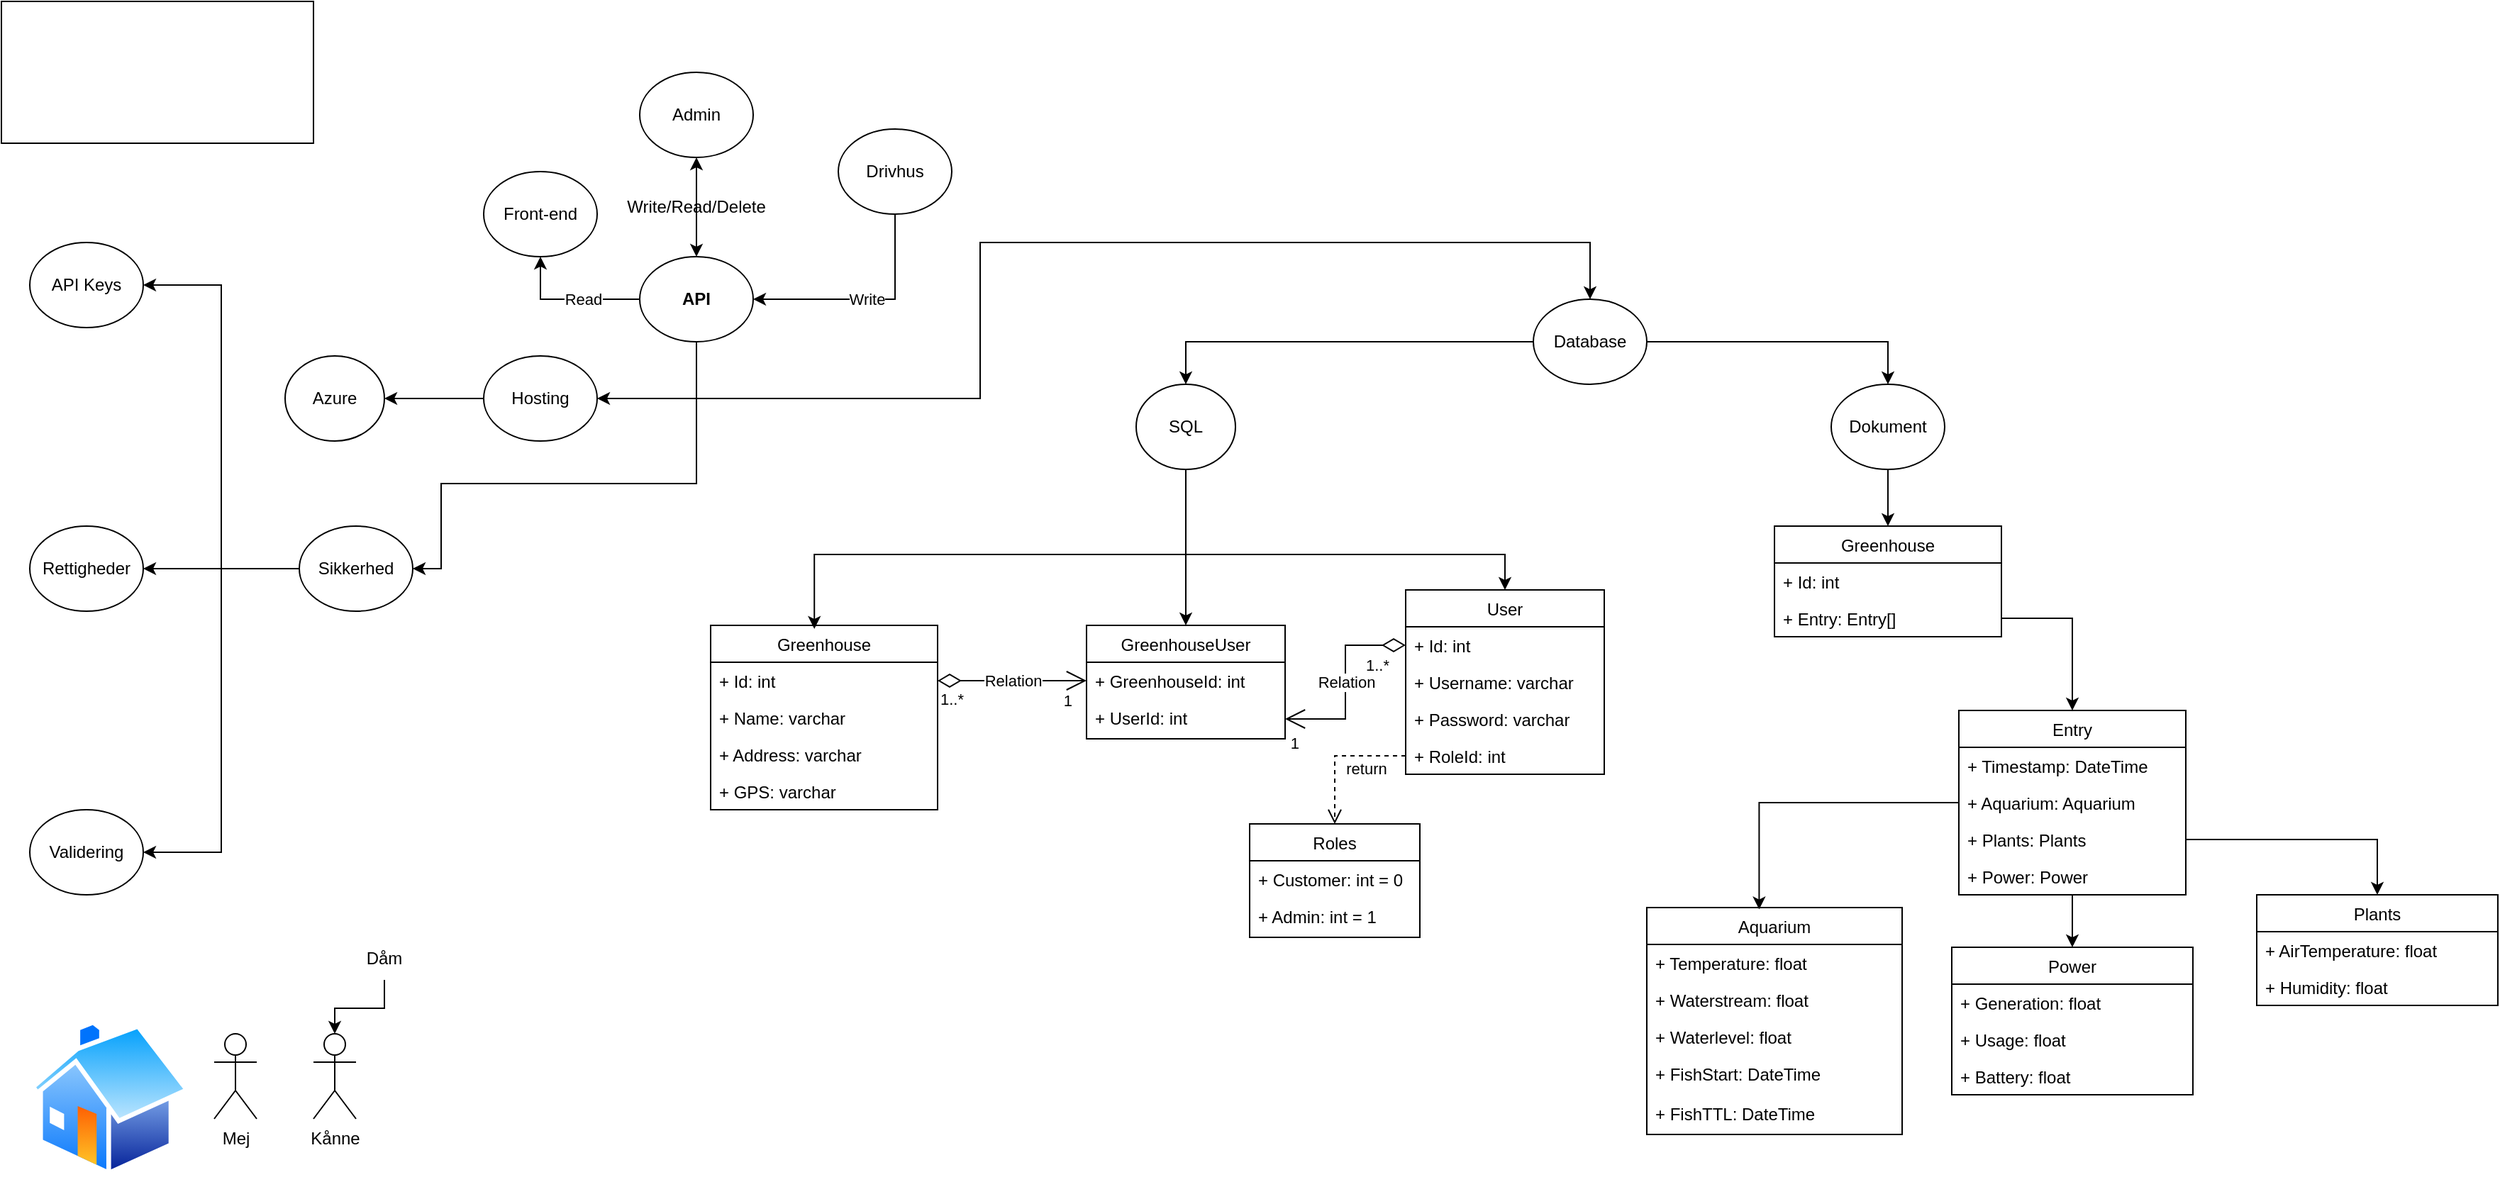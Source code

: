 <mxfile version="15.4.0" type="device"><diagram id="epY7bqN65Y1P_rMkYj0h" name="Page-1"><mxGraphModel dx="2241" dy="932" grid="1" gridSize="10" guides="1" tooltips="1" connect="1" arrows="1" fold="1" page="1" pageScale="1" pageWidth="850" pageHeight="1100" math="0" shadow="0"><root><mxCell id="0"/><mxCell id="1" parent="0"/><mxCell id="KgSbf7Ga39Wjpm6XqiYE-13" style="edgeStyle=orthogonalEdgeStyle;rounded=0;orthogonalLoop=1;jettySize=auto;html=1;exitX=0.5;exitY=1;exitDx=0;exitDy=0;entryX=1;entryY=0.5;entryDx=0;entryDy=0;" parent="1" source="KgSbf7Ga39Wjpm6XqiYE-1" target="KgSbf7Ga39Wjpm6XqiYE-10" edge="1"><mxGeometry relative="1" as="geometry"/></mxCell><mxCell id="KgSbf7Ga39Wjpm6XqiYE-14" style="edgeStyle=orthogonalEdgeStyle;rounded=0;orthogonalLoop=1;jettySize=auto;html=1;exitX=0.5;exitY=1;exitDx=0;exitDy=0;entryX=1;entryY=0.5;entryDx=0;entryDy=0;" parent="1" source="KgSbf7Ga39Wjpm6XqiYE-1" target="KgSbf7Ga39Wjpm6XqiYE-11" edge="1"><mxGeometry relative="1" as="geometry"><Array as="points"><mxPoint x="310" y="380"/><mxPoint x="130" y="380"/><mxPoint x="130" y="440"/></Array></mxGeometry></mxCell><mxCell id="KgSbf7Ga39Wjpm6XqiYE-15" style="edgeStyle=orthogonalEdgeStyle;rounded=0;orthogonalLoop=1;jettySize=auto;html=1;exitX=0.5;exitY=1;exitDx=0;exitDy=0;entryX=0.5;entryY=0;entryDx=0;entryDy=0;" parent="1" source="KgSbf7Ga39Wjpm6XqiYE-1" target="KgSbf7Ga39Wjpm6XqiYE-12" edge="1"><mxGeometry relative="1" as="geometry"><Array as="points"><mxPoint x="310" y="320"/><mxPoint x="510" y="320"/><mxPoint x="510" y="210"/><mxPoint x="940" y="210"/></Array></mxGeometry></mxCell><mxCell id="KgSbf7Ga39Wjpm6XqiYE-1" value="API" style="ellipse;whiteSpace=wrap;html=1;fontStyle=1" parent="1" vertex="1"><mxGeometry x="270" y="220" width="80" height="60" as="geometry"/></mxCell><mxCell id="KgSbf7Ga39Wjpm6XqiYE-3" value="Front-end" style="ellipse;whiteSpace=wrap;html=1;" parent="1" vertex="1"><mxGeometry x="160" y="160" width="80" height="60" as="geometry"/></mxCell><mxCell id="KgSbf7Ga39Wjpm6XqiYE-4" value="Admin" style="ellipse;whiteSpace=wrap;html=1;" parent="1" vertex="1"><mxGeometry x="270" y="90" width="80" height="60" as="geometry"/></mxCell><mxCell id="KgSbf7Ga39Wjpm6XqiYE-5" value="Drivhus" style="ellipse;whiteSpace=wrap;html=1;" parent="1" vertex="1"><mxGeometry x="410" y="130" width="80" height="60" as="geometry"/></mxCell><mxCell id="KgSbf7Ga39Wjpm6XqiYE-17" style="edgeStyle=orthogonalEdgeStyle;rounded=0;orthogonalLoop=1;jettySize=auto;html=1;entryX=1;entryY=0.5;entryDx=0;entryDy=0;exitX=0;exitY=0.5;exitDx=0;exitDy=0;" parent="1" source="KgSbf7Ga39Wjpm6XqiYE-10" target="KgSbf7Ga39Wjpm6XqiYE-16" edge="1"><mxGeometry relative="1" as="geometry"/></mxCell><mxCell id="KgSbf7Ga39Wjpm6XqiYE-10" value="Hosting" style="ellipse;whiteSpace=wrap;html=1;" parent="1" vertex="1"><mxGeometry x="160" y="290" width="80" height="60" as="geometry"/></mxCell><mxCell id="KgSbf7Ga39Wjpm6XqiYE-21" style="edgeStyle=orthogonalEdgeStyle;rounded=0;orthogonalLoop=1;jettySize=auto;html=1;exitX=0;exitY=0.5;exitDx=0;exitDy=0;entryX=1;entryY=0.5;entryDx=0;entryDy=0;" parent="1" source="KgSbf7Ga39Wjpm6XqiYE-11" target="KgSbf7Ga39Wjpm6XqiYE-18" edge="1"><mxGeometry relative="1" as="geometry"/></mxCell><mxCell id="KgSbf7Ga39Wjpm6XqiYE-22" style="edgeStyle=orthogonalEdgeStyle;rounded=0;orthogonalLoop=1;jettySize=auto;html=1;entryX=1;entryY=0.5;entryDx=0;entryDy=0;exitX=0;exitY=0.5;exitDx=0;exitDy=0;" parent="1" source="KgSbf7Ga39Wjpm6XqiYE-11" target="KgSbf7Ga39Wjpm6XqiYE-20" edge="1"><mxGeometry relative="1" as="geometry"><mxPoint x="30" y="470" as="sourcePoint"/></mxGeometry></mxCell><mxCell id="KgSbf7Ga39Wjpm6XqiYE-23" style="edgeStyle=orthogonalEdgeStyle;rounded=0;orthogonalLoop=1;jettySize=auto;html=1;entryX=1;entryY=0.5;entryDx=0;entryDy=0;exitX=0;exitY=0.5;exitDx=0;exitDy=0;" parent="1" source="KgSbf7Ga39Wjpm6XqiYE-11" target="KgSbf7Ga39Wjpm6XqiYE-19" edge="1"><mxGeometry relative="1" as="geometry"><mxPoint x="30" y="470" as="sourcePoint"/></mxGeometry></mxCell><mxCell id="KgSbf7Ga39Wjpm6XqiYE-11" value="Sikkerhed" style="ellipse;whiteSpace=wrap;html=1;" parent="1" vertex="1"><mxGeometry x="30" y="410" width="80" height="60" as="geometry"/></mxCell><mxCell id="FoV6KPXUIS7N4Fe9jSzw-9" style="edgeStyle=orthogonalEdgeStyle;rounded=0;orthogonalLoop=1;jettySize=auto;html=1;entryX=0.5;entryY=0;entryDx=0;entryDy=0;" edge="1" parent="1" source="KgSbf7Ga39Wjpm6XqiYE-12" target="KgSbf7Ga39Wjpm6XqiYE-24"><mxGeometry relative="1" as="geometry"/></mxCell><mxCell id="FoV6KPXUIS7N4Fe9jSzw-10" style="edgeStyle=orthogonalEdgeStyle;rounded=0;orthogonalLoop=1;jettySize=auto;html=1;entryX=0.5;entryY=0;entryDx=0;entryDy=0;" edge="1" parent="1" source="KgSbf7Ga39Wjpm6XqiYE-12" target="FoV6KPXUIS7N4Fe9jSzw-2"><mxGeometry relative="1" as="geometry"/></mxCell><mxCell id="KgSbf7Ga39Wjpm6XqiYE-12" value="Database" style="ellipse;whiteSpace=wrap;html=1;" parent="1" vertex="1"><mxGeometry x="900" y="250" width="80" height="60" as="geometry"/></mxCell><mxCell id="KgSbf7Ga39Wjpm6XqiYE-16" value="Azure" style="ellipse;whiteSpace=wrap;html=1;" parent="1" vertex="1"><mxGeometry x="20" y="290" width="70" height="60" as="geometry"/></mxCell><mxCell id="KgSbf7Ga39Wjpm6XqiYE-18" value="API Keys" style="ellipse;whiteSpace=wrap;html=1;" parent="1" vertex="1"><mxGeometry x="-160" y="210" width="80" height="60" as="geometry"/></mxCell><mxCell id="KgSbf7Ga39Wjpm6XqiYE-19" value="Rettigheder" style="ellipse;whiteSpace=wrap;html=1;" parent="1" vertex="1"><mxGeometry x="-160" y="410" width="80" height="60" as="geometry"/></mxCell><mxCell id="KgSbf7Ga39Wjpm6XqiYE-20" value="Validering" style="ellipse;whiteSpace=wrap;html=1;" parent="1" vertex="1"><mxGeometry x="-160" y="610" width="80" height="60" as="geometry"/></mxCell><mxCell id="FoV6KPXUIS7N4Fe9jSzw-22" style="edgeStyle=orthogonalEdgeStyle;rounded=0;orthogonalLoop=1;jettySize=auto;html=1;entryX=0.5;entryY=0;entryDx=0;entryDy=0;" edge="1" parent="1" source="KgSbf7Ga39Wjpm6XqiYE-24" target="KgSbf7Ga39Wjpm6XqiYE-46"><mxGeometry relative="1" as="geometry"><Array as="points"><mxPoint x="655" y="430"/><mxPoint x="880" y="430"/></Array></mxGeometry></mxCell><mxCell id="KgSbf7Ga39Wjpm6XqiYE-24" value="SQL" style="ellipse;whiteSpace=wrap;html=1;" parent="1" vertex="1"><mxGeometry x="620" y="310" width="70" height="60" as="geometry"/></mxCell><mxCell id="KgSbf7Ga39Wjpm6XqiYE-54" style="edgeStyle=orthogonalEdgeStyle;rounded=0;orthogonalLoop=1;jettySize=auto;html=1;entryX=0.457;entryY=0.019;entryDx=0;entryDy=0;entryPerimeter=0;exitX=0.5;exitY=1;exitDx=0;exitDy=0;" parent="1" source="KgSbf7Ga39Wjpm6XqiYE-24" target="KgSbf7Ga39Wjpm6XqiYE-50" edge="1"><mxGeometry relative="1" as="geometry"><mxPoint x="630" y="430" as="sourcePoint"/><Array as="points"><mxPoint x="655" y="430"/><mxPoint x="393" y="430"/></Array></mxGeometry></mxCell><mxCell id="KgSbf7Ga39Wjpm6XqiYE-55" style="edgeStyle=orthogonalEdgeStyle;rounded=0;orthogonalLoop=1;jettySize=auto;html=1;entryX=0.5;entryY=0;entryDx=0;entryDy=0;exitX=0.5;exitY=1;exitDx=0;exitDy=0;" parent="1" source="KgSbf7Ga39Wjpm6XqiYE-24" target="KgSbf7Ga39Wjpm6XqiYE-42" edge="1"><mxGeometry relative="1" as="geometry"><mxPoint x="660" y="450" as="sourcePoint"/></mxGeometry></mxCell><mxCell id="KgSbf7Ga39Wjpm6XqiYE-42" value="GreenhouseUser" style="swimlane;fontStyle=0;childLayout=stackLayout;horizontal=1;startSize=26;fillColor=none;horizontalStack=0;resizeParent=1;resizeParentMax=0;resizeLast=0;collapsible=1;marginBottom=0;" parent="1" vertex="1"><mxGeometry x="585" y="480" width="140" height="80" as="geometry"/></mxCell><mxCell id="KgSbf7Ga39Wjpm6XqiYE-43" value="+ GreenhouseId: int" style="text;strokeColor=none;fillColor=none;align=left;verticalAlign=top;spacingLeft=4;spacingRight=4;overflow=hidden;rotatable=0;points=[[0,0.5],[1,0.5]];portConstraint=eastwest;" parent="KgSbf7Ga39Wjpm6XqiYE-42" vertex="1"><mxGeometry y="26" width="140" height="26" as="geometry"/></mxCell><mxCell id="KgSbf7Ga39Wjpm6XqiYE-57" value="+ UserId: int" style="text;strokeColor=none;fillColor=none;align=left;verticalAlign=top;spacingLeft=4;spacingRight=4;overflow=hidden;rotatable=0;points=[[0,0.5],[1,0.5]];portConstraint=eastwest;" parent="KgSbf7Ga39Wjpm6XqiYE-42" vertex="1"><mxGeometry y="52" width="140" height="28" as="geometry"/></mxCell><mxCell id="KgSbf7Ga39Wjpm6XqiYE-46" value="User" style="swimlane;fontStyle=0;childLayout=stackLayout;horizontal=1;startSize=26;fillColor=none;horizontalStack=0;resizeParent=1;resizeParentMax=0;resizeLast=0;collapsible=1;marginBottom=0;" parent="1" vertex="1"><mxGeometry x="810" y="455" width="140" height="130" as="geometry"/></mxCell><mxCell id="KgSbf7Ga39Wjpm6XqiYE-47" value="+ Id: int" style="text;strokeColor=none;fillColor=none;align=left;verticalAlign=top;spacingLeft=4;spacingRight=4;overflow=hidden;rotatable=0;points=[[0,0.5],[1,0.5]];portConstraint=eastwest;" parent="KgSbf7Ga39Wjpm6XqiYE-46" vertex="1"><mxGeometry y="26" width="140" height="26" as="geometry"/></mxCell><mxCell id="KgSbf7Ga39Wjpm6XqiYE-49" value="+ Username: varchar" style="text;strokeColor=none;fillColor=none;align=left;verticalAlign=top;spacingLeft=4;spacingRight=4;overflow=hidden;rotatable=0;points=[[0,0.5],[1,0.5]];portConstraint=eastwest;" parent="KgSbf7Ga39Wjpm6XqiYE-46" vertex="1"><mxGeometry y="52" width="140" height="26" as="geometry"/></mxCell><mxCell id="KgSbf7Ga39Wjpm6XqiYE-48" value="+ Password: varchar" style="text;strokeColor=none;fillColor=none;align=left;verticalAlign=top;spacingLeft=4;spacingRight=4;overflow=hidden;rotatable=0;points=[[0,0.5],[1,0.5]];portConstraint=eastwest;" parent="KgSbf7Ga39Wjpm6XqiYE-46" vertex="1"><mxGeometry y="78" width="140" height="26" as="geometry"/></mxCell><mxCell id="KgSbf7Ga39Wjpm6XqiYE-74" value="+ RoleId: int" style="text;strokeColor=none;fillColor=none;align=left;verticalAlign=top;spacingLeft=4;spacingRight=4;overflow=hidden;rotatable=0;points=[[0,0.5],[1,0.5]];portConstraint=eastwest;" parent="KgSbf7Ga39Wjpm6XqiYE-46" vertex="1"><mxGeometry y="104" width="140" height="26" as="geometry"/></mxCell><mxCell id="KgSbf7Ga39Wjpm6XqiYE-50" value="Greenhouse" style="swimlane;fontStyle=0;childLayout=stackLayout;horizontal=1;startSize=26;fillColor=none;horizontalStack=0;resizeParent=1;resizeParentMax=0;resizeLast=0;collapsible=1;marginBottom=0;" parent="1" vertex="1"><mxGeometry x="320" y="480" width="160" height="130" as="geometry"/></mxCell><mxCell id="KgSbf7Ga39Wjpm6XqiYE-51" value="+ Id: int" style="text;strokeColor=none;fillColor=none;align=left;verticalAlign=top;spacingLeft=4;spacingRight=4;overflow=hidden;rotatable=0;points=[[0,0.5],[1,0.5]];portConstraint=eastwest;" parent="KgSbf7Ga39Wjpm6XqiYE-50" vertex="1"><mxGeometry y="26" width="160" height="26" as="geometry"/></mxCell><mxCell id="KgSbf7Ga39Wjpm6XqiYE-163" value="+ Name: varchar" style="text;strokeColor=none;fillColor=none;align=left;verticalAlign=top;spacingLeft=4;spacingRight=4;overflow=hidden;rotatable=0;points=[[0,0.5],[1,0.5]];portConstraint=eastwest;" parent="KgSbf7Ga39Wjpm6XqiYE-50" vertex="1"><mxGeometry y="52" width="160" height="26" as="geometry"/></mxCell><mxCell id="KgSbf7Ga39Wjpm6XqiYE-164" value="+ Address: varchar" style="text;strokeColor=none;fillColor=none;align=left;verticalAlign=top;spacingLeft=4;spacingRight=4;overflow=hidden;rotatable=0;points=[[0,0.5],[1,0.5]];portConstraint=eastwest;" parent="KgSbf7Ga39Wjpm6XqiYE-50" vertex="1"><mxGeometry y="78" width="160" height="26" as="geometry"/></mxCell><mxCell id="KgSbf7Ga39Wjpm6XqiYE-165" value="+ GPS: varchar" style="text;strokeColor=none;fillColor=none;align=left;verticalAlign=top;spacingLeft=4;spacingRight=4;overflow=hidden;rotatable=0;points=[[0,0.5],[1,0.5]];portConstraint=eastwest;" parent="KgSbf7Ga39Wjpm6XqiYE-50" vertex="1"><mxGeometry y="104" width="160" height="26" as="geometry"/></mxCell><mxCell id="KgSbf7Ga39Wjpm6XqiYE-60" value="" style="endArrow=classic;html=1;rounded=0;edgeStyle=orthogonalEdgeStyle;entryX=0.5;entryY=1;entryDx=0;entryDy=0;fontStyle=1;exitX=0;exitY=0.5;exitDx=0;exitDy=0;" parent="1" source="KgSbf7Ga39Wjpm6XqiYE-1" target="KgSbf7Ga39Wjpm6XqiYE-3" edge="1"><mxGeometry relative="1" as="geometry"><mxPoint x="260" y="250" as="sourcePoint"/><mxPoint x="160" y="200" as="targetPoint"/></mxGeometry></mxCell><mxCell id="KgSbf7Ga39Wjpm6XqiYE-61" value="Read" style="edgeLabel;resizable=0;html=1;align=center;verticalAlign=middle;" parent="KgSbf7Ga39Wjpm6XqiYE-60" connectable="0" vertex="1"><mxGeometry relative="1" as="geometry"><mxPoint x="10" as="offset"/></mxGeometry></mxCell><mxCell id="KgSbf7Ga39Wjpm6XqiYE-64" value="" style="endArrow=classic;html=1;rounded=0;edgeStyle=orthogonalEdgeStyle;entryX=1;entryY=0.5;entryDx=0;entryDy=0;exitX=0.5;exitY=1;exitDx=0;exitDy=0;" parent="1" source="KgSbf7Ga39Wjpm6XqiYE-5" target="KgSbf7Ga39Wjpm6XqiYE-1" edge="1"><mxGeometry relative="1" as="geometry"><mxPoint x="400" y="260" as="sourcePoint"/><mxPoint x="260" y="180" as="targetPoint"/></mxGeometry></mxCell><mxCell id="KgSbf7Ga39Wjpm6XqiYE-65" value="Write" style="edgeLabel;resizable=0;html=1;align=center;verticalAlign=middle;" parent="KgSbf7Ga39Wjpm6XqiYE-64" connectable="0" vertex="1"><mxGeometry relative="1" as="geometry"/></mxCell><mxCell id="KgSbf7Ga39Wjpm6XqiYE-66" value="" style="endArrow=classic;startArrow=classic;html=1;rounded=0;edgeStyle=orthogonalEdgeStyle;entryX=0.5;entryY=1;entryDx=0;entryDy=0;exitX=0.5;exitY=0;exitDx=0;exitDy=0;" parent="1" source="KgSbf7Ga39Wjpm6XqiYE-1" target="KgSbf7Ga39Wjpm6XqiYE-4" edge="1"><mxGeometry width="50" height="50" relative="1" as="geometry"><mxPoint x="740" y="450" as="sourcePoint"/><mxPoint x="790" y="400" as="targetPoint"/></mxGeometry></mxCell><mxCell id="KgSbf7Ga39Wjpm6XqiYE-67" value="Write/Read/Delete" style="text;html=1;strokeColor=none;fillColor=none;align=center;verticalAlign=middle;whiteSpace=wrap;rounded=0;" parent="1" vertex="1"><mxGeometry x="280" y="170" width="60" height="30" as="geometry"/></mxCell><mxCell id="KgSbf7Ga39Wjpm6XqiYE-73" value="" style="rounded=0;whiteSpace=wrap;html=1;align=left;verticalAlign=top;" parent="1" vertex="1"><mxGeometry x="-180" y="40" width="220" height="100" as="geometry"/></mxCell><mxCell id="KgSbf7Ga39Wjpm6XqiYE-90" value="Roles" style="swimlane;fontStyle=0;childLayout=stackLayout;horizontal=1;startSize=26;fillColor=none;horizontalStack=0;resizeParent=1;resizeParentMax=0;resizeLast=0;collapsible=1;marginBottom=0;" parent="1" vertex="1"><mxGeometry x="700" y="620" width="120" height="80" as="geometry"/></mxCell><mxCell id="KgSbf7Ga39Wjpm6XqiYE-91" value="+ Customer: int = 0" style="text;strokeColor=none;fillColor=none;align=left;verticalAlign=top;spacingLeft=4;spacingRight=4;overflow=hidden;rotatable=0;points=[[0,0.5],[1,0.5]];portConstraint=eastwest;" parent="KgSbf7Ga39Wjpm6XqiYE-90" vertex="1"><mxGeometry y="26" width="120" height="26" as="geometry"/></mxCell><mxCell id="KgSbf7Ga39Wjpm6XqiYE-92" value="+ Admin: int = 1" style="text;strokeColor=none;fillColor=none;align=left;verticalAlign=top;spacingLeft=4;spacingRight=4;overflow=hidden;rotatable=0;points=[[0,0.5],[1,0.5]];portConstraint=eastwest;" parent="KgSbf7Ga39Wjpm6XqiYE-90" vertex="1"><mxGeometry y="52" width="120" height="28" as="geometry"/></mxCell><mxCell id="KgSbf7Ga39Wjpm6XqiYE-94" value="Relation" style="endArrow=open;html=1;endSize=12;startArrow=diamondThin;startSize=14;startFill=0;edgeStyle=orthogonalEdgeStyle;rounded=0;exitX=1;exitY=0.5;exitDx=0;exitDy=0;entryX=0;entryY=0.5;entryDx=0;entryDy=0;" parent="1" source="KgSbf7Ga39Wjpm6XqiYE-51" target="KgSbf7Ga39Wjpm6XqiYE-43" edge="1"><mxGeometry relative="1" as="geometry"><mxPoint x="460" y="780" as="sourcePoint"/><mxPoint x="620" y="780" as="targetPoint"/></mxGeometry></mxCell><mxCell id="KgSbf7Ga39Wjpm6XqiYE-95" value="1..*" style="edgeLabel;resizable=0;html=1;align=left;verticalAlign=top;" parent="KgSbf7Ga39Wjpm6XqiYE-94" connectable="0" vertex="1"><mxGeometry x="-1" relative="1" as="geometry"/></mxCell><mxCell id="KgSbf7Ga39Wjpm6XqiYE-96" value="1" style="edgeLabel;resizable=0;html=1;align=right;verticalAlign=top;" parent="KgSbf7Ga39Wjpm6XqiYE-94" connectable="0" vertex="1"><mxGeometry x="1" relative="1" as="geometry"><mxPoint x="-10" y="1" as="offset"/></mxGeometry></mxCell><mxCell id="KgSbf7Ga39Wjpm6XqiYE-97" value="Relation" style="endArrow=open;html=1;endSize=12;startArrow=diamondThin;startSize=14;startFill=0;edgeStyle=orthogonalEdgeStyle;rounded=0;exitX=0;exitY=0.5;exitDx=0;exitDy=0;entryX=1;entryY=0.5;entryDx=0;entryDy=0;" parent="1" source="KgSbf7Ga39Wjpm6XqiYE-47" target="KgSbf7Ga39Wjpm6XqiYE-57" edge="1"><mxGeometry relative="1" as="geometry"><mxPoint x="840" y="519" as="sourcePoint"/><mxPoint x="600" y="529" as="targetPoint"/></mxGeometry></mxCell><mxCell id="KgSbf7Ga39Wjpm6XqiYE-98" value="1..*" style="edgeLabel;resizable=0;html=1;align=left;verticalAlign=top;" parent="KgSbf7Ga39Wjpm6XqiYE-97" connectable="0" vertex="1"><mxGeometry x="-1" relative="1" as="geometry"><mxPoint x="-30" y="1" as="offset"/></mxGeometry></mxCell><mxCell id="KgSbf7Ga39Wjpm6XqiYE-99" value="1" style="edgeLabel;resizable=0;html=1;align=right;verticalAlign=top;" parent="KgSbf7Ga39Wjpm6XqiYE-97" connectable="0" vertex="1"><mxGeometry x="1" relative="1" as="geometry"><mxPoint x="10" y="4" as="offset"/></mxGeometry></mxCell><mxCell id="KgSbf7Ga39Wjpm6XqiYE-100" value="return" style="html=1;verticalAlign=bottom;endArrow=open;dashed=1;endSize=8;rounded=0;edgeStyle=orthogonalEdgeStyle;entryX=0.5;entryY=0;entryDx=0;entryDy=0;" parent="1" source="KgSbf7Ga39Wjpm6XqiYE-74" target="KgSbf7Ga39Wjpm6XqiYE-90" edge="1"><mxGeometry x="-0.417" y="18" relative="1" as="geometry"><mxPoint x="840" y="597.0" as="sourcePoint"/><mxPoint x="550" y="690" as="targetPoint"/><mxPoint as="offset"/></mxGeometry></mxCell><mxCell id="KgSbf7Ga39Wjpm6XqiYE-104" value="Aquarium" style="swimlane;fontStyle=0;childLayout=stackLayout;horizontal=1;startSize=26;fillColor=none;horizontalStack=0;resizeParent=1;resizeParentMax=0;resizeLast=0;collapsible=1;marginBottom=0;" parent="1" vertex="1"><mxGeometry x="980" y="679" width="180" height="160" as="geometry"/></mxCell><mxCell id="KgSbf7Ga39Wjpm6XqiYE-108" value="+ Temperature: float" style="text;strokeColor=none;fillColor=none;align=left;verticalAlign=top;spacingLeft=4;spacingRight=4;overflow=hidden;rotatable=0;points=[[0,0.5],[1,0.5]];portConstraint=eastwest;" parent="KgSbf7Ga39Wjpm6XqiYE-104" vertex="1"><mxGeometry y="26" width="180" height="26" as="geometry"/></mxCell><mxCell id="KgSbf7Ga39Wjpm6XqiYE-109" value="+ Waterstream: float" style="text;strokeColor=none;fillColor=none;align=left;verticalAlign=top;spacingLeft=4;spacingRight=4;overflow=hidden;rotatable=0;points=[[0,0.5],[1,0.5]];portConstraint=eastwest;" parent="KgSbf7Ga39Wjpm6XqiYE-104" vertex="1"><mxGeometry y="52" width="180" height="26" as="geometry"/></mxCell><mxCell id="KgSbf7Ga39Wjpm6XqiYE-110" value="+ Waterlevel: float" style="text;strokeColor=none;fillColor=none;align=left;verticalAlign=top;spacingLeft=4;spacingRight=4;overflow=hidden;rotatable=0;points=[[0,0.5],[1,0.5]];portConstraint=eastwest;" parent="KgSbf7Ga39Wjpm6XqiYE-104" vertex="1"><mxGeometry y="78" width="180" height="26" as="geometry"/></mxCell><mxCell id="KgSbf7Ga39Wjpm6XqiYE-111" value="+ FishStart: DateTime" style="text;strokeColor=none;fillColor=none;align=left;verticalAlign=top;spacingLeft=4;spacingRight=4;overflow=hidden;rotatable=0;points=[[0,0.5],[1,0.5]];portConstraint=eastwest;" parent="KgSbf7Ga39Wjpm6XqiYE-104" vertex="1"><mxGeometry y="104" width="180" height="28" as="geometry"/></mxCell><mxCell id="KgSbf7Ga39Wjpm6XqiYE-137" value="+ FishTTL: DateTime" style="text;strokeColor=none;fillColor=none;align=left;verticalAlign=top;spacingLeft=4;spacingRight=4;overflow=hidden;rotatable=0;points=[[0,0.5],[1,0.5]];portConstraint=eastwest;" parent="KgSbf7Ga39Wjpm6XqiYE-104" vertex="1"><mxGeometry y="132" width="180" height="28" as="geometry"/></mxCell><mxCell id="KgSbf7Ga39Wjpm6XqiYE-112" value="Plants" style="swimlane;fontStyle=0;childLayout=stackLayout;horizontal=1;startSize=26;fillColor=none;horizontalStack=0;resizeParent=1;resizeParentMax=0;resizeLast=0;collapsible=1;marginBottom=0;" parent="1" vertex="1"><mxGeometry x="1410" y="670" width="170" height="78" as="geometry"/></mxCell><mxCell id="KgSbf7Ga39Wjpm6XqiYE-114" value="+ AirTemperature: float" style="text;strokeColor=none;fillColor=none;align=left;verticalAlign=top;spacingLeft=4;spacingRight=4;overflow=hidden;rotatable=0;points=[[0,0.5],[1,0.5]];portConstraint=eastwest;" parent="KgSbf7Ga39Wjpm6XqiYE-112" vertex="1"><mxGeometry y="26" width="170" height="26" as="geometry"/></mxCell><mxCell id="KgSbf7Ga39Wjpm6XqiYE-115" value="+ Humidity: float" style="text;strokeColor=none;fillColor=none;align=left;verticalAlign=top;spacingLeft=4;spacingRight=4;overflow=hidden;rotatable=0;points=[[0,0.5],[1,0.5]];portConstraint=eastwest;" parent="KgSbf7Ga39Wjpm6XqiYE-112" vertex="1"><mxGeometry y="52" width="170" height="26" as="geometry"/></mxCell><mxCell id="KgSbf7Ga39Wjpm6XqiYE-120" value="Power" style="swimlane;fontStyle=0;childLayout=stackLayout;horizontal=1;startSize=26;fillColor=none;horizontalStack=0;resizeParent=1;resizeParentMax=0;resizeLast=0;collapsible=1;marginBottom=0;" parent="1" vertex="1"><mxGeometry x="1195" y="707" width="170" height="104" as="geometry"/></mxCell><mxCell id="KgSbf7Ga39Wjpm6XqiYE-123" value="+ Generation: float" style="text;strokeColor=none;fillColor=none;align=left;verticalAlign=top;spacingLeft=4;spacingRight=4;overflow=hidden;rotatable=0;points=[[0,0.5],[1,0.5]];portConstraint=eastwest;" parent="KgSbf7Ga39Wjpm6XqiYE-120" vertex="1"><mxGeometry y="26" width="170" height="26" as="geometry"/></mxCell><mxCell id="KgSbf7Ga39Wjpm6XqiYE-124" value="+ Usage: float" style="text;strokeColor=none;fillColor=none;align=left;verticalAlign=top;spacingLeft=4;spacingRight=4;overflow=hidden;rotatable=0;points=[[0,0.5],[1,0.5]];portConstraint=eastwest;" parent="KgSbf7Ga39Wjpm6XqiYE-120" vertex="1"><mxGeometry y="52" width="170" height="26" as="geometry"/></mxCell><mxCell id="KgSbf7Ga39Wjpm6XqiYE-122" value="+ Battery: float" style="text;strokeColor=none;fillColor=none;align=left;verticalAlign=top;spacingLeft=4;spacingRight=4;overflow=hidden;rotatable=0;points=[[0,0.5],[1,0.5]];portConstraint=eastwest;" parent="KgSbf7Ga39Wjpm6XqiYE-120" vertex="1"><mxGeometry y="78" width="170" height="26" as="geometry"/></mxCell><mxCell id="KgSbf7Ga39Wjpm6XqiYE-171" value="Mej" style="shape=umlActor;verticalLabelPosition=bottom;verticalAlign=top;html=1;" parent="1" vertex="1"><mxGeometry x="-30" y="768" width="30" height="60" as="geometry"/></mxCell><mxCell id="KgSbf7Ga39Wjpm6XqiYE-173" value="" style="aspect=fixed;perimeter=ellipsePerimeter;html=1;align=center;shadow=0;dashed=0;spacingTop=3;image;image=img/lib/active_directory/home.svg;" parent="1" vertex="1"><mxGeometry x="-160" y="758" width="113.4" height="110" as="geometry"/></mxCell><mxCell id="KgSbf7Ga39Wjpm6XqiYE-174" value="Kånne" style="shape=umlActor;verticalLabelPosition=bottom;verticalAlign=top;html=1;" parent="1" vertex="1"><mxGeometry x="40" y="768" width="30" height="60" as="geometry"/></mxCell><mxCell id="KgSbf7Ga39Wjpm6XqiYE-176" style="edgeStyle=orthogonalEdgeStyle;rounded=0;orthogonalLoop=1;jettySize=auto;html=1;exitX=0.5;exitY=1;exitDx=0;exitDy=0;entryX=0.5;entryY=0;entryDx=0;entryDy=0;entryPerimeter=0;" parent="1" source="KgSbf7Ga39Wjpm6XqiYE-175" target="KgSbf7Ga39Wjpm6XqiYE-174" edge="1"><mxGeometry relative="1" as="geometry"/></mxCell><mxCell id="KgSbf7Ga39Wjpm6XqiYE-175" value="Dåm" style="text;html=1;strokeColor=none;fillColor=none;align=center;verticalAlign=middle;whiteSpace=wrap;rounded=0;" parent="1" vertex="1"><mxGeometry x="60" y="700" width="60" height="30" as="geometry"/></mxCell><mxCell id="FoV6KPXUIS7N4Fe9jSzw-11" style="edgeStyle=orthogonalEdgeStyle;rounded=0;orthogonalLoop=1;jettySize=auto;html=1;entryX=0.5;entryY=0;entryDx=0;entryDy=0;" edge="1" parent="1" source="FoV6KPXUIS7N4Fe9jSzw-2" target="FoV6KPXUIS7N4Fe9jSzw-4"><mxGeometry relative="1" as="geometry"/></mxCell><mxCell id="FoV6KPXUIS7N4Fe9jSzw-2" value="Dokument" style="ellipse;whiteSpace=wrap;html=1;" vertex="1" parent="1"><mxGeometry x="1110" y="310" width="80" height="60" as="geometry"/></mxCell><mxCell id="FoV6KPXUIS7N4Fe9jSzw-4" value="Greenhouse" style="swimlane;fontStyle=0;childLayout=stackLayout;horizontal=1;startSize=26;fillColor=none;horizontalStack=0;resizeParent=1;resizeParentMax=0;resizeLast=0;collapsible=1;marginBottom=0;" vertex="1" parent="1"><mxGeometry x="1070" y="410" width="160" height="78" as="geometry"/></mxCell><mxCell id="FoV6KPXUIS7N4Fe9jSzw-5" value="+ Id: int" style="text;strokeColor=none;fillColor=none;align=left;verticalAlign=top;spacingLeft=4;spacingRight=4;overflow=hidden;rotatable=0;points=[[0,0.5],[1,0.5]];portConstraint=eastwest;" vertex="1" parent="FoV6KPXUIS7N4Fe9jSzw-4"><mxGeometry y="26" width="160" height="26" as="geometry"/></mxCell><mxCell id="FoV6KPXUIS7N4Fe9jSzw-8" value="+ Entry: Entry[]" style="text;strokeColor=none;fillColor=none;align=left;verticalAlign=top;spacingLeft=4;spacingRight=4;overflow=hidden;rotatable=0;points=[[0,0.5],[1,0.5]];portConstraint=eastwest;" vertex="1" parent="FoV6KPXUIS7N4Fe9jSzw-4"><mxGeometry y="52" width="160" height="26" as="geometry"/></mxCell><mxCell id="FoV6KPXUIS7N4Fe9jSzw-20" style="edgeStyle=orthogonalEdgeStyle;rounded=0;orthogonalLoop=1;jettySize=auto;html=1;entryX=0.5;entryY=0;entryDx=0;entryDy=0;" edge="1" parent="1" source="FoV6KPXUIS7N4Fe9jSzw-12" target="KgSbf7Ga39Wjpm6XqiYE-120"><mxGeometry relative="1" as="geometry"/></mxCell><mxCell id="FoV6KPXUIS7N4Fe9jSzw-12" value="Entry" style="swimlane;fontStyle=0;childLayout=stackLayout;horizontal=1;startSize=26;fillColor=none;horizontalStack=0;resizeParent=1;resizeParentMax=0;resizeLast=0;collapsible=1;marginBottom=0;" vertex="1" parent="1"><mxGeometry x="1200" y="540" width="160" height="130" as="geometry"/></mxCell><mxCell id="KgSbf7Ga39Wjpm6XqiYE-161" value="+ Timestamp: DateTime" style="text;strokeColor=none;fillColor=none;align=left;verticalAlign=top;spacingLeft=4;spacingRight=4;overflow=hidden;rotatable=0;points=[[0,0.5],[1,0.5]];portConstraint=eastwest;" parent="FoV6KPXUIS7N4Fe9jSzw-12" vertex="1"><mxGeometry y="26" width="160" height="26" as="geometry"/></mxCell><mxCell id="FoV6KPXUIS7N4Fe9jSzw-14" value="+ Aquarium: Aquarium" style="text;strokeColor=none;fillColor=none;align=left;verticalAlign=top;spacingLeft=4;spacingRight=4;overflow=hidden;rotatable=0;points=[[0,0.5],[1,0.5]];portConstraint=eastwest;" vertex="1" parent="FoV6KPXUIS7N4Fe9jSzw-12"><mxGeometry y="52" width="160" height="26" as="geometry"/></mxCell><mxCell id="FoV6KPXUIS7N4Fe9jSzw-16" value="+ Plants: Plants" style="text;strokeColor=none;fillColor=none;align=left;verticalAlign=top;spacingLeft=4;spacingRight=4;overflow=hidden;rotatable=0;points=[[0,0.5],[1,0.5]];portConstraint=eastwest;" vertex="1" parent="FoV6KPXUIS7N4Fe9jSzw-12"><mxGeometry y="78" width="160" height="26" as="geometry"/></mxCell><mxCell id="FoV6KPXUIS7N4Fe9jSzw-17" value="+ Power: Power" style="text;strokeColor=none;fillColor=none;align=left;verticalAlign=top;spacingLeft=4;spacingRight=4;overflow=hidden;rotatable=0;points=[[0,0.5],[1,0.5]];portConstraint=eastwest;" vertex="1" parent="FoV6KPXUIS7N4Fe9jSzw-12"><mxGeometry y="104" width="160" height="26" as="geometry"/></mxCell><mxCell id="FoV6KPXUIS7N4Fe9jSzw-15" style="edgeStyle=orthogonalEdgeStyle;rounded=0;orthogonalLoop=1;jettySize=auto;html=1;entryX=0.5;entryY=0;entryDx=0;entryDy=0;" edge="1" parent="1" source="FoV6KPXUIS7N4Fe9jSzw-8" target="FoV6KPXUIS7N4Fe9jSzw-12"><mxGeometry relative="1" as="geometry"/></mxCell><mxCell id="FoV6KPXUIS7N4Fe9jSzw-18" style="edgeStyle=orthogonalEdgeStyle;rounded=0;orthogonalLoop=1;jettySize=auto;html=1;entryX=0.44;entryY=0.008;entryDx=0;entryDy=0;entryPerimeter=0;" edge="1" parent="1" source="FoV6KPXUIS7N4Fe9jSzw-14" target="KgSbf7Ga39Wjpm6XqiYE-104"><mxGeometry relative="1" as="geometry"/></mxCell><mxCell id="FoV6KPXUIS7N4Fe9jSzw-21" style="edgeStyle=orthogonalEdgeStyle;rounded=0;orthogonalLoop=1;jettySize=auto;html=1;entryX=0.5;entryY=0;entryDx=0;entryDy=0;" edge="1" parent="1" source="FoV6KPXUIS7N4Fe9jSzw-16" target="KgSbf7Ga39Wjpm6XqiYE-112"><mxGeometry relative="1" as="geometry"/></mxCell></root></mxGraphModel></diagram></mxfile>